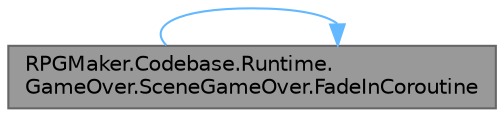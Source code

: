 digraph "RPGMaker.Codebase.Runtime.GameOver.SceneGameOver.FadeInCoroutine"
{
 // LATEX_PDF_SIZE
  bgcolor="transparent";
  edge [fontname=Helvetica,fontsize=10,labelfontname=Helvetica,labelfontsize=10];
  node [fontname=Helvetica,fontsize=10,shape=box,height=0.2,width=0.4];
  rankdir="RL";
  Node1 [id="Node000001",label="RPGMaker.Codebase.Runtime.\lGameOver.SceneGameOver.FadeInCoroutine",height=0.2,width=0.4,color="gray40", fillcolor="grey60", style="filled", fontcolor="black",tooltip="😁 フェード・イン・コルーチン"];
  Node1 -> Node1 [id="edge1_Node000001_Node000001",dir="back",color="steelblue1",style="solid",tooltip=" "];
}
